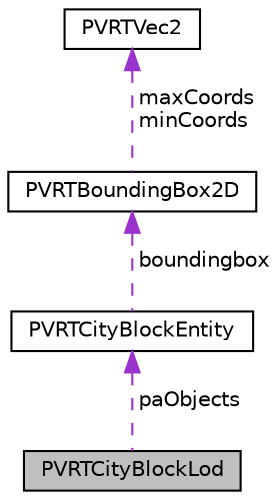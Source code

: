 digraph "PVRTCityBlockLod"
{
  edge [fontname="Helvetica",fontsize="10",labelfontname="Helvetica",labelfontsize="10"];
  node [fontname="Helvetica",fontsize="10",shape=record];
  Node1 [label="PVRTCityBlockLod",height=0.2,width=0.4,color="black", fillcolor="grey75", style="filled", fontcolor="black"];
  Node2 -> Node1 [dir="back",color="darkorchid3",fontsize="10",style="dashed",label=" paObjects" ,fontname="Helvetica"];
  Node2 [label="PVRTCityBlockEntity",height=0.2,width=0.4,color="black", fillcolor="white", style="filled",URL="$struct_p_v_r_t_city_block_entity.html"];
  Node3 -> Node2 [dir="back",color="darkorchid3",fontsize="10",style="dashed",label=" boundingbox" ,fontname="Helvetica"];
  Node3 [label="PVRTBoundingBox2D",height=0.2,width=0.4,color="black", fillcolor="white", style="filled",URL="$struct_p_v_r_t_bounding_box2_d.html"];
  Node4 -> Node3 [dir="back",color="darkorchid3",fontsize="10",style="dashed",label=" maxCoords\nminCoords" ,fontname="Helvetica"];
  Node4 [label="PVRTVec2",height=0.2,width=0.4,color="black", fillcolor="white", style="filled",URL="$struct_p_v_r_t_vec2.html",tooltip="2 component vector "];
}
